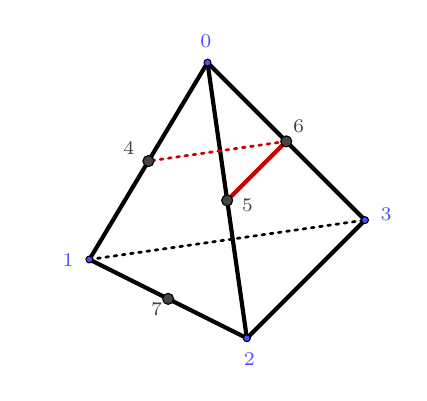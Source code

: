 \definecolor{ccqqqq}{rgb}{0.8,0,0}
\definecolor{uuuuuu}{rgb}{0.267,0.267,0.267}
\definecolor{ududff}{rgb}{0.302,0.302,1}
\begin{tikzpicture}[scale=0.5,line cap=round,line join=round,>=triangle 45,x=1cm,y=1cm]
\draw [line width=1.5pt] (0,0)-- (3,5);
\draw [line width=1.5pt] (7,1)-- (3,5);
\draw [line width=1.5pt] (7,1)-- (4,-2);
\draw [line width=1.5pt] (0,0)-- (4,-2);
\draw [line width=1.5pt] (4,-2)-- (3,5);
\draw [line width=1pt,dotted] (0,0)-- (7,1);
\draw [line width=1pt,dotted,color=ccqqqq] (5,3)-- (1.5,2.5);
\draw [line width=1.5pt,color=ccqqqq] (5,3)-- (3.5,1.5);
\begin{scriptsize}
\draw [fill=ududff] (0,0) circle (2.5pt);
\draw[color=ududff] (-0.538,-0.029) node {1};
\draw [fill=ududff] (3,5) circle (2.5pt);
\draw[color=ududff] (2.96,5.543) node {0};
\draw [fill=ududff] (7,1) circle (2.5pt);
\draw[color=ududff] (7.535,1.141) node {3};
\draw [fill=ududff] (4,-2) circle (2.5pt);
\draw[color=ududff] (4.064,-2.529) node {2};
\draw [fill=uuuuuu] (1.5,2.5) circle (4pt);
\draw[color=uuuuuu] (1.005,2.83) node {4};
\draw [fill=uuuuuu] (3.5,1.5) circle (4pt);
\draw[color=uuuuuu] (4.01,1.381) node {5};
\draw [fill=uuuuuu] (2,-1) circle (4pt);
\draw[color=uuuuuu] (1.71,-1.252) node {7};
\draw [fill=uuuuuu] (5,3) circle (4pt);
\draw[color=uuuuuu] (5.314,3.389) node {6};
\end{scriptsize}
\end{tikzpicture}
